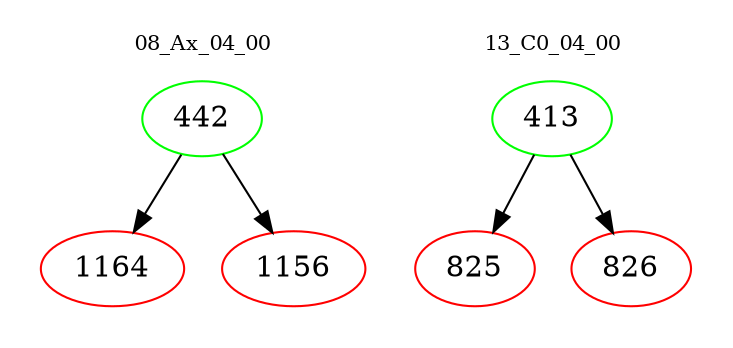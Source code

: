 digraph{
subgraph cluster_0 {
color = white
label = "08_Ax_04_00";
fontsize=10;
T0_442 [label="442", color="green"]
T0_442 -> T0_1164 [color="black"]
T0_1164 [label="1164", color="red"]
T0_442 -> T0_1156 [color="black"]
T0_1156 [label="1156", color="red"]
}
subgraph cluster_1 {
color = white
label = "13_C0_04_00";
fontsize=10;
T1_413 [label="413", color="green"]
T1_413 -> T1_825 [color="black"]
T1_825 [label="825", color="red"]
T1_413 -> T1_826 [color="black"]
T1_826 [label="826", color="red"]
}
}
